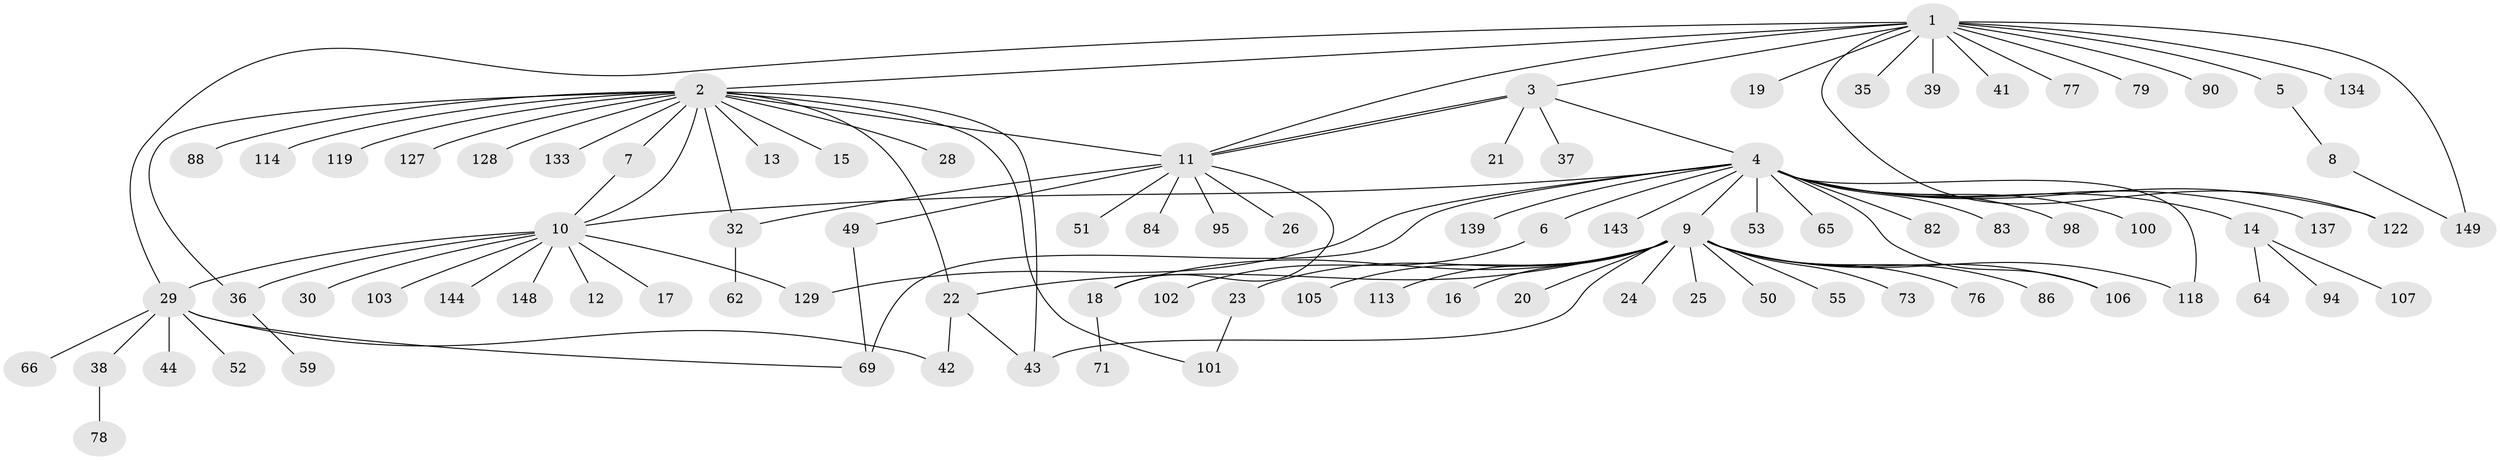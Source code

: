 // original degree distribution, {15: 0.006711409395973154, 18: 0.013422818791946308, 6: 0.013422818791946308, 20: 0.006711409395973154, 2: 0.20134228187919462, 3: 0.10067114093959731, 10: 0.006711409395973154, 12: 0.006711409395973154, 1: 0.5838926174496645, 4: 0.040268456375838924, 5: 0.013422818791946308, 11: 0.006711409395973154}
// Generated by graph-tools (version 1.1) at 2025/18/03/04/25 18:18:10]
// undirected, 89 vertices, 109 edges
graph export_dot {
graph [start="1"]
  node [color=gray90,style=filled];
  1;
  2;
  3;
  4;
  5;
  6;
  7;
  8 [super="+57"];
  9;
  10 [super="+33"];
  11;
  12;
  13;
  14;
  15;
  16;
  17;
  18 [super="+34+27+108+68"];
  19;
  20;
  21 [super="+124+135"];
  22 [super="+56+31+80+46+109+70+72"];
  23 [super="+61"];
  24 [super="+58"];
  25;
  26 [super="+81"];
  28;
  29 [super="+48+40"];
  30;
  32 [super="+75+63"];
  35;
  36 [super="+45+140"];
  37;
  38 [super="+54"];
  39 [super="+96"];
  41 [super="+115"];
  42 [super="+91"];
  43 [super="+60"];
  44 [super="+112+116+74"];
  49 [super="+93"];
  50;
  51;
  52;
  53;
  55;
  59;
  62;
  64;
  65;
  66 [super="+120+111"];
  69 [super="+121+123"];
  71 [super="+132"];
  73;
  76;
  77;
  78;
  79;
  82;
  83;
  84;
  86;
  88;
  90;
  94;
  95;
  98;
  100;
  101 [super="+136"];
  102;
  103;
  105;
  106 [super="+125"];
  107 [super="+117"];
  113 [super="+138"];
  114;
  118;
  119;
  122;
  127;
  128;
  129;
  133;
  134 [super="+145"];
  137;
  139;
  143;
  144;
  148;
  149;
  1 -- 2;
  1 -- 3;
  1 -- 5;
  1 -- 11;
  1 -- 19;
  1 -- 29;
  1 -- 35;
  1 -- 39;
  1 -- 41;
  1 -- 77;
  1 -- 79;
  1 -- 90;
  1 -- 122;
  1 -- 134;
  1 -- 149;
  2 -- 7;
  2 -- 10;
  2 -- 11;
  2 -- 13;
  2 -- 15;
  2 -- 22;
  2 -- 28;
  2 -- 32;
  2 -- 43;
  2 -- 88;
  2 -- 101;
  2 -- 114;
  2 -- 119;
  2 -- 127;
  2 -- 128;
  2 -- 133;
  2 -- 36;
  3 -- 4;
  3 -- 11;
  3 -- 11;
  3 -- 21;
  3 -- 37;
  4 -- 6;
  4 -- 9;
  4 -- 14;
  4 -- 53;
  4 -- 65;
  4 -- 69 [weight=2];
  4 -- 82;
  4 -- 83;
  4 -- 98;
  4 -- 100;
  4 -- 106;
  4 -- 118;
  4 -- 122;
  4 -- 129;
  4 -- 137;
  4 -- 139;
  4 -- 143;
  4 -- 10;
  5 -- 8;
  6 -- 102;
  7 -- 10;
  8 -- 149;
  9 -- 16;
  9 -- 20;
  9 -- 22;
  9 -- 23;
  9 -- 24;
  9 -- 25;
  9 -- 50;
  9 -- 55;
  9 -- 73;
  9 -- 76;
  9 -- 86;
  9 -- 105;
  9 -- 106;
  9 -- 113;
  9 -- 118;
  9 -- 43;
  9 -- 18;
  10 -- 12;
  10 -- 17;
  10 -- 29;
  10 -- 30;
  10 -- 36;
  10 -- 103;
  10 -- 148;
  10 -- 144;
  10 -- 129;
  11 -- 18;
  11 -- 26;
  11 -- 49 [weight=2];
  11 -- 51;
  11 -- 84;
  11 -- 95;
  11 -- 32;
  14 -- 64;
  14 -- 94;
  14 -- 107;
  18 -- 71;
  22 -- 42;
  22 -- 43;
  23 -- 101;
  29 -- 38;
  29 -- 42;
  29 -- 66;
  29 -- 52;
  29 -- 69;
  29 -- 44;
  32 -- 62;
  36 -- 59;
  38 -- 78;
  49 -- 69;
}

